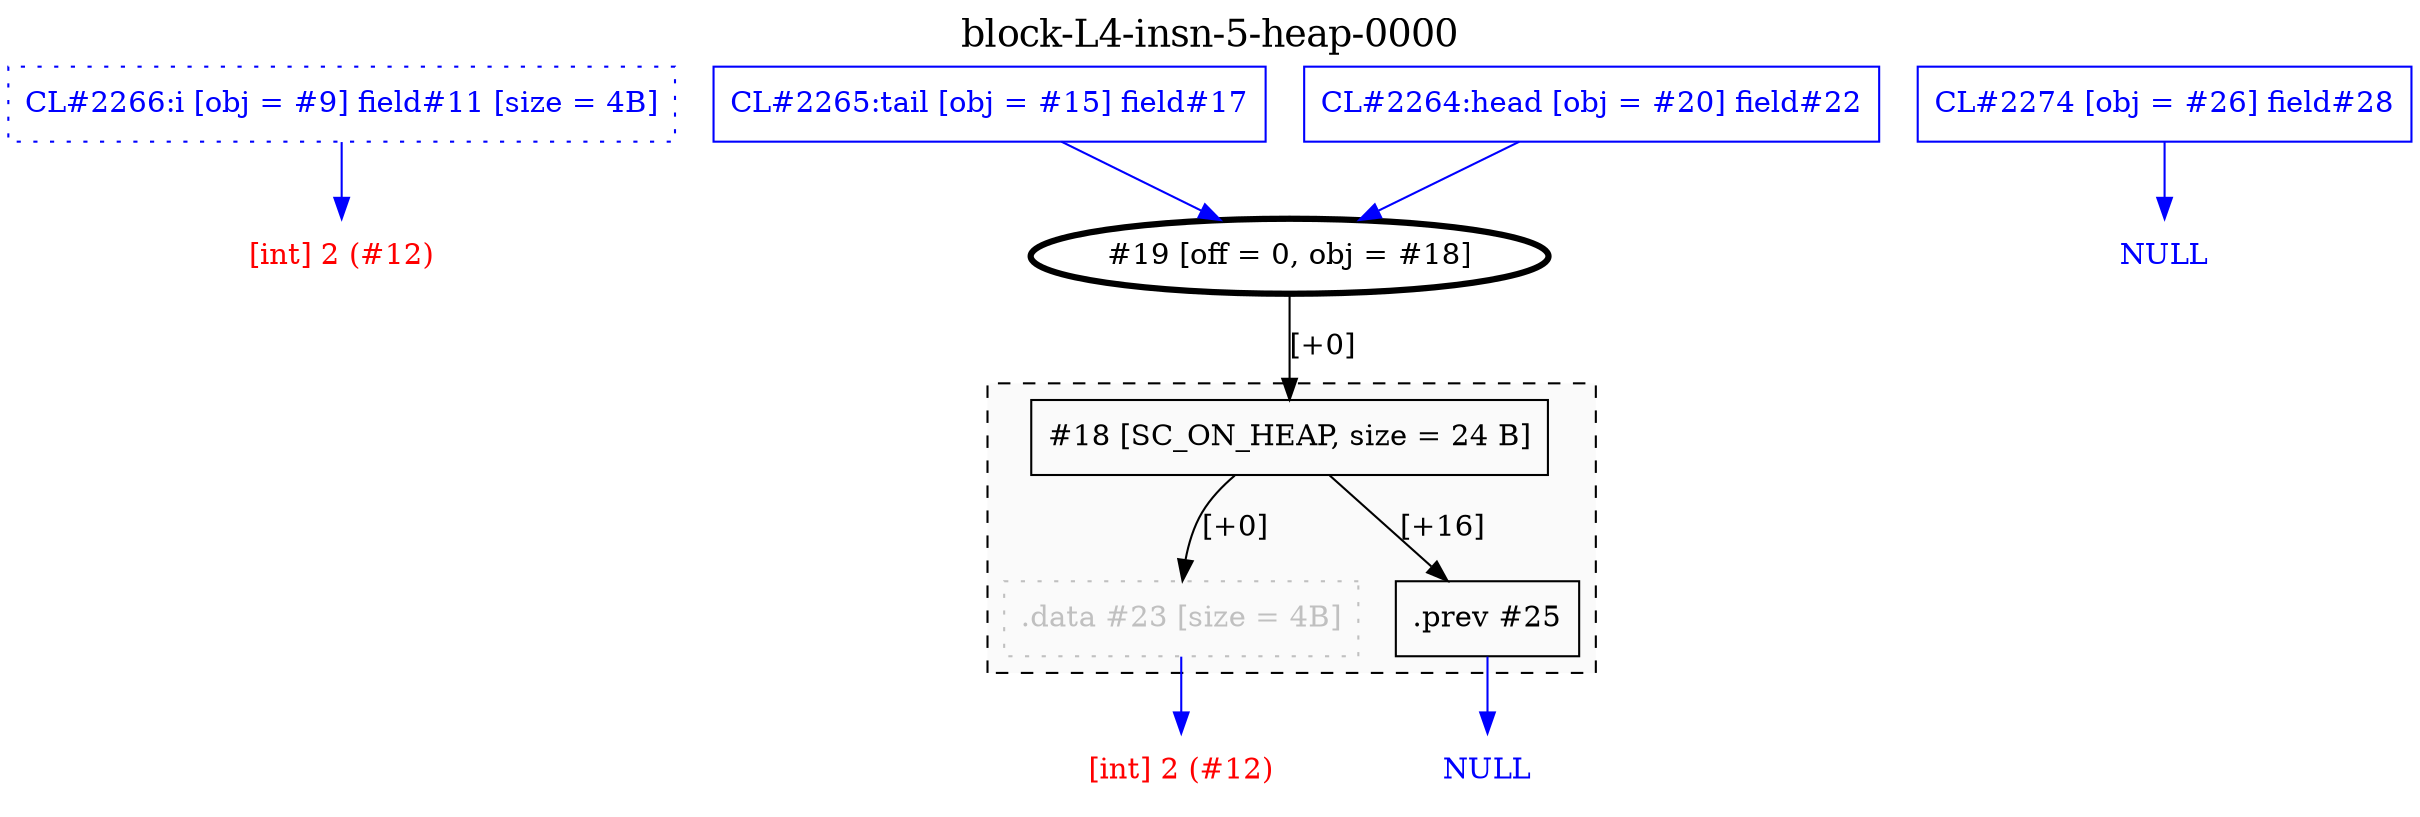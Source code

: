 digraph "block-L4-insn-5-heap-0000" {
	label=<<FONT POINT-SIZE="18">block-L4-insn-5-heap-0000</FONT>>;
	clusterrank=local;
	labelloc=t;
	"9" [shape=box, color=blue, fontcolor=blue, style=dotted, label="CL#2266:i [obj = #9] field#11 [size = 4B]"];
	"15" [shape=box, color=blue, fontcolor=blue, label="CL#2265:tail [obj = #15] field#17"];
subgraph "cluster1" {
	rank=same;
	label="";
	color=black;
	fontcolor=black;
	bgcolor=gray98;
	style=dashed;
	penwidth=1.0;
	"18" [shape=box, color=black, fontcolor=black, label="#18 [SC_ON_HEAP, size = 24 B]"];
	"23" [shape=box, color=gray, fontcolor=gray, style=dotted, label=".data #23 [size = 4B]"];
	"18" -> "23" [color=black, fontcolor=black, label="[+0]"];
	"25" [shape=box, color=black, fontcolor=black, label=".prev #25"];
	"18" -> "25" [color=black, fontcolor=black, label="[+16]"];
}
	"20" [shape=box, color=blue, fontcolor=blue, label="CL#2264:head [obj = #20] field#22"];
	"26" [shape=box, color=blue, fontcolor=blue, label="CL#2274 [obj = #26] field#28"];
	"19" [shape=ellipse, penwidth=3, fontcolor=black, label="#19 [off = 0, obj = #18]"];
	"19" -> "18" [color=black, fontcolor=black, label="[+0]"];
	"lonely2" [shape=plaintext, fontcolor=red, label="[int] 2 (#12)"];
	"9" -> "lonely2" [color=blue, fontcolor=blue];
	"15" -> "19" [color=blue, fontcolor=blue];
	"lonely3" [shape=plaintext, fontcolor=red, label="[int] 2 (#12)"];
	"23" -> "lonely3" [color=blue, fontcolor=blue];
	"lonely4" [shape=plaintext, fontcolor=blue, label="NULL"];
	"25" -> "lonely4" [color=blue, fontcolor=blue];
	"20" -> "19" [color=blue, fontcolor=blue];
	"lonely5" [shape=plaintext, fontcolor=blue, label="NULL"];
	"26" -> "lonely5" [color=blue, fontcolor=blue];
}
